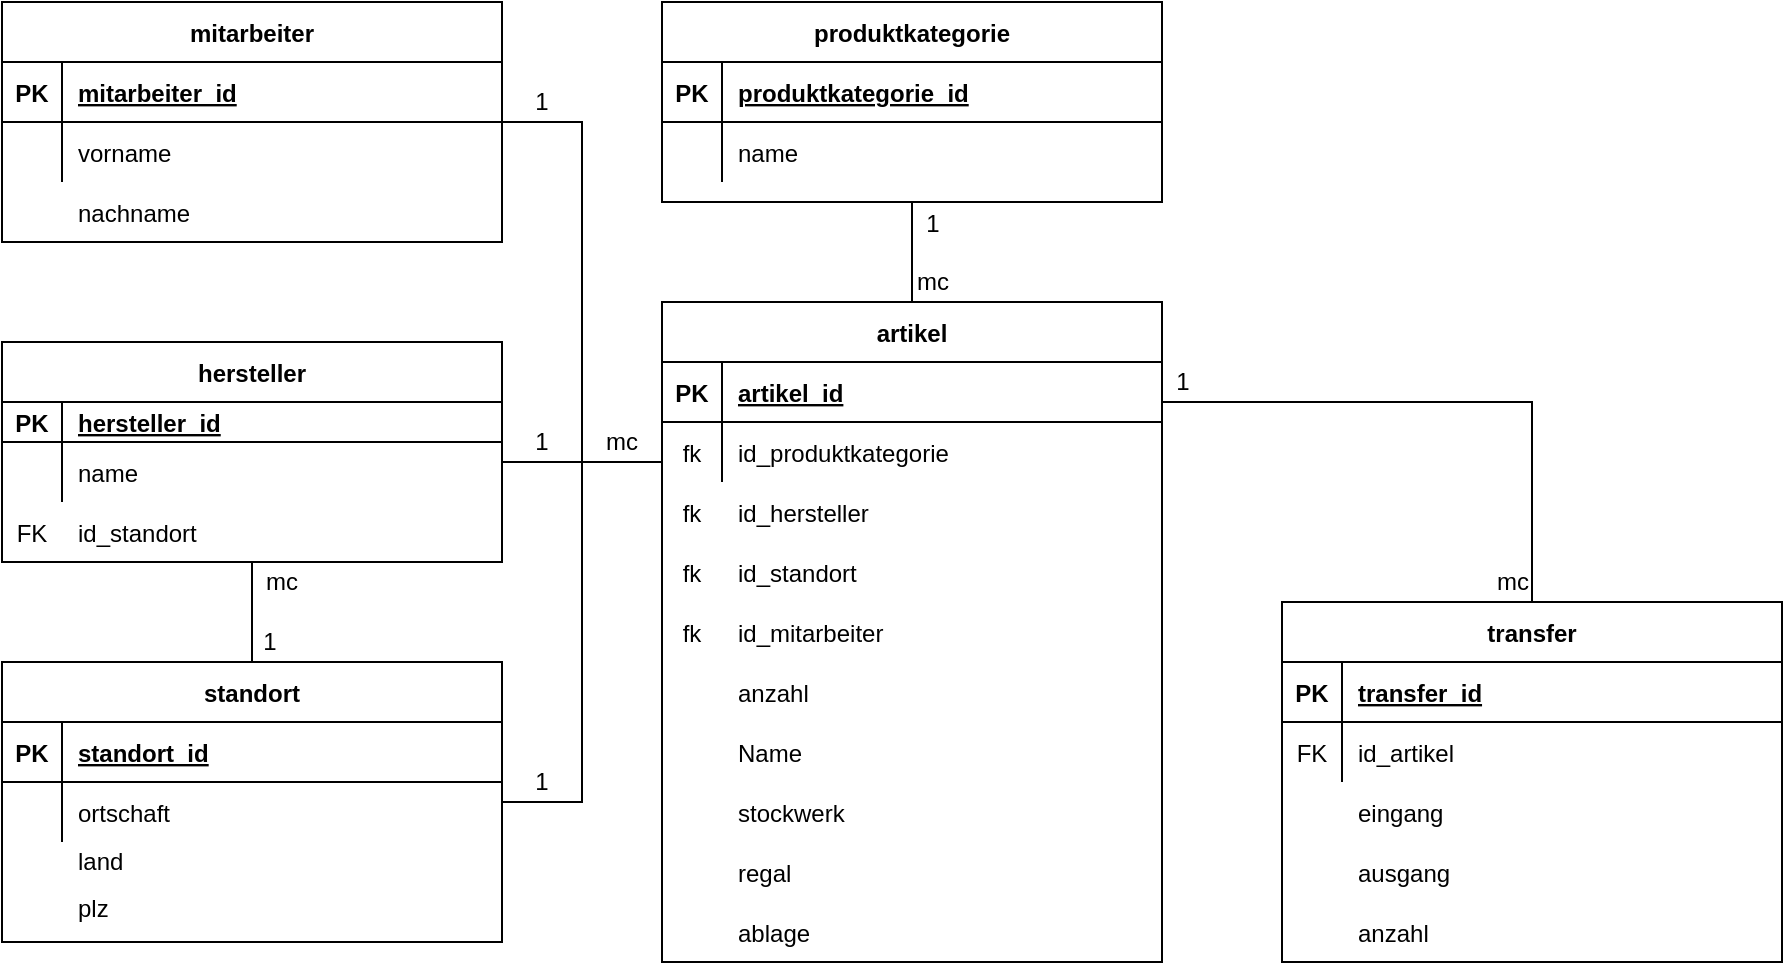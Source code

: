 <mxfile version="13.7.9" type="device"><diagram id="R2lEEEUBdFMjLlhIrx00" name="Page-1"><mxGraphModel dx="905" dy="672" grid="1" gridSize="10" guides="1" tooltips="1" connect="1" arrows="1" fold="1" page="1" pageScale="1" pageWidth="850" pageHeight="1100" math="0" shadow="0" extFonts="Permanent Marker^https://fonts.googleapis.com/css?family=Permanent+Marker"><root><mxCell id="0"/><mxCell id="1" parent="0"/><mxCell id="7EhDEFcTuI5stFCjLQC7-51" value="fk" style="shape=partialRectangle;overflow=hidden;connectable=0;fillColor=none;top=0;left=0;bottom=0;right=0;horizontal=1;" parent="1" vertex="1"><mxGeometry x="400" y="770" width="30" height="30" as="geometry"/></mxCell><mxCell id="7EhDEFcTuI5stFCjLQC7-52" value="id_hersteller" style="shape=partialRectangle;overflow=hidden;connectable=0;fillColor=none;top=0;left=0;bottom=0;right=0;align=left;spacingLeft=6;" parent="1" vertex="1"><mxGeometry x="430" y="770" width="220" height="30" as="geometry"/></mxCell><mxCell id="7EhDEFcTuI5stFCjLQC7-53" value="fk" style="shape=partialRectangle;overflow=hidden;connectable=0;fillColor=none;top=0;left=0;bottom=0;right=0;horizontal=1;" parent="1" vertex="1"><mxGeometry x="400" y="800" width="30" height="30" as="geometry"/></mxCell><mxCell id="7EhDEFcTuI5stFCjLQC7-54" value="id_standort" style="shape=partialRectangle;overflow=hidden;connectable=0;fillColor=none;top=0;left=0;bottom=0;right=0;align=left;spacingLeft=6;" parent="1" vertex="1"><mxGeometry x="430" y="800" width="220" height="30" as="geometry"/></mxCell><mxCell id="7EhDEFcTuI5stFCjLQC7-62" value="id_mitarbeiter" style="shape=partialRectangle;overflow=hidden;connectable=0;fillColor=none;top=0;left=0;bottom=0;right=0;align=left;spacingLeft=6;" parent="1" vertex="1"><mxGeometry x="430" y="830" width="220" height="30" as="geometry"/></mxCell><mxCell id="7EhDEFcTuI5stFCjLQC7-63" value="anzahl" style="shape=partialRectangle;overflow=hidden;connectable=0;fillColor=none;top=0;left=0;bottom=0;right=0;align=left;spacingLeft=6;" parent="1" vertex="1"><mxGeometry x="430" y="860" width="220" height="30" as="geometry"/></mxCell><mxCell id="7EhDEFcTuI5stFCjLQC7-65" value="name" style="shape=partialRectangle;overflow=hidden;connectable=0;fillColor=none;top=0;left=0;bottom=0;right=0;align=left;spacingLeft=6;" parent="1" vertex="1"><mxGeometry x="100" y="750" width="220" height="30" as="geometry"/></mxCell><mxCell id="7EhDEFcTuI5stFCjLQC7-66" value="id_standort" style="shape=partialRectangle;overflow=hidden;connectable=0;fillColor=none;top=0;left=0;bottom=0;right=0;align=left;spacingLeft=6;" parent="1" vertex="1"><mxGeometry x="100" y="780" width="220" height="30" as="geometry"/></mxCell><mxCell id="7EhDEFcTuI5stFCjLQC7-74" value="" style="group" parent="1" vertex="1" connectable="0"><mxGeometry x="710" y="830" width="250" height="180" as="geometry"/></mxCell><mxCell id="7EhDEFcTuI5stFCjLQC7-22" value="transfer" style="shape=table;startSize=30;container=1;collapsible=1;childLayout=tableLayout;fixedRows=1;rowLines=0;fontStyle=1;align=center;resizeLast=1;" parent="7EhDEFcTuI5stFCjLQC7-74" vertex="1"><mxGeometry width="250" height="180" as="geometry"/></mxCell><mxCell id="7EhDEFcTuI5stFCjLQC7-23" value="" style="shape=partialRectangle;collapsible=0;dropTarget=0;pointerEvents=0;fillColor=none;points=[[0,0.5],[1,0.5]];portConstraint=eastwest;top=0;left=0;right=0;bottom=1;" parent="7EhDEFcTuI5stFCjLQC7-22" vertex="1"><mxGeometry y="30" width="250" height="30" as="geometry"/></mxCell><mxCell id="7EhDEFcTuI5stFCjLQC7-24" value="PK" style="shape=partialRectangle;overflow=hidden;connectable=0;fillColor=none;top=0;left=0;bottom=0;right=0;fontStyle=1;" parent="7EhDEFcTuI5stFCjLQC7-23" vertex="1"><mxGeometry width="30" height="30" as="geometry"/></mxCell><mxCell id="7EhDEFcTuI5stFCjLQC7-25" value="transfer_id" style="shape=partialRectangle;overflow=hidden;connectable=0;fillColor=none;top=0;left=0;bottom=0;right=0;align=left;spacingLeft=6;fontStyle=5;" parent="7EhDEFcTuI5stFCjLQC7-23" vertex="1"><mxGeometry x="30" width="220" height="30" as="geometry"/></mxCell><mxCell id="7EhDEFcTuI5stFCjLQC7-26" value="" style="shape=partialRectangle;collapsible=0;dropTarget=0;pointerEvents=0;fillColor=none;points=[[0,0.5],[1,0.5]];portConstraint=eastwest;top=0;left=0;right=0;bottom=0;" parent="7EhDEFcTuI5stFCjLQC7-22" vertex="1"><mxGeometry y="60" width="250" height="30" as="geometry"/></mxCell><mxCell id="7EhDEFcTuI5stFCjLQC7-27" value="FK" style="shape=partialRectangle;overflow=hidden;connectable=0;fillColor=none;top=0;left=0;bottom=0;right=0;" parent="7EhDEFcTuI5stFCjLQC7-26" vertex="1"><mxGeometry width="30" height="30" as="geometry"/></mxCell><mxCell id="7EhDEFcTuI5stFCjLQC7-28" value="" style="shape=partialRectangle;overflow=hidden;connectable=0;fillColor=none;top=0;left=0;bottom=0;right=0;align=left;spacingLeft=6;" parent="7EhDEFcTuI5stFCjLQC7-26" vertex="1"><mxGeometry x="30" width="220" height="30" as="geometry"/></mxCell><mxCell id="7EhDEFcTuI5stFCjLQC7-68" value="id_artikel" style="shape=partialRectangle;overflow=hidden;connectable=0;fillColor=none;top=0;left=0;bottom=0;right=0;align=left;spacingLeft=6;" parent="7EhDEFcTuI5stFCjLQC7-74" vertex="1"><mxGeometry x="30" y="60" width="220" height="30" as="geometry"/></mxCell><mxCell id="7EhDEFcTuI5stFCjLQC7-69" value="eingang" style="shape=partialRectangle;overflow=hidden;connectable=0;fillColor=none;top=0;left=0;bottom=0;right=0;align=left;spacingLeft=6;" parent="7EhDEFcTuI5stFCjLQC7-74" vertex="1"><mxGeometry x="30" y="90" width="220" height="30" as="geometry"/></mxCell><mxCell id="7EhDEFcTuI5stFCjLQC7-70" value="ausgang" style="shape=partialRectangle;overflow=hidden;connectable=0;fillColor=none;top=0;left=0;bottom=0;right=0;align=left;spacingLeft=6;" parent="7EhDEFcTuI5stFCjLQC7-74" vertex="1"><mxGeometry x="30" y="120" width="220" height="30" as="geometry"/></mxCell><mxCell id="7EhDEFcTuI5stFCjLQC7-71" value="anzahl" style="shape=partialRectangle;overflow=hidden;connectable=0;fillColor=none;top=0;left=0;bottom=0;right=0;align=left;spacingLeft=6;" parent="7EhDEFcTuI5stFCjLQC7-74" vertex="1"><mxGeometry x="30" y="150" width="220" height="30" as="geometry"/></mxCell><mxCell id="7EhDEFcTuI5stFCjLQC7-75" value="Name" style="shape=partialRectangle;overflow=hidden;connectable=0;fillColor=none;top=0;left=0;bottom=0;right=0;align=left;spacingLeft=6;" parent="1" vertex="1"><mxGeometry x="430" y="890" width="220" height="30" as="geometry"/></mxCell><mxCell id="7EhDEFcTuI5stFCjLQC7-78" value="" style="group" parent="1" vertex="1" connectable="0"><mxGeometry x="70" y="860" width="250" height="140" as="geometry"/></mxCell><mxCell id="7EhDEFcTuI5stFCjLQC7-73" value="" style="group" parent="7EhDEFcTuI5stFCjLQC7-78" vertex="1" connectable="0"><mxGeometry width="250" height="140" as="geometry"/></mxCell><mxCell id="7EhDEFcTuI5stFCjLQC7-15" value="standort" style="shape=table;startSize=30;container=1;collapsible=1;childLayout=tableLayout;fixedRows=1;rowLines=0;fontStyle=1;align=center;resizeLast=1;" parent="7EhDEFcTuI5stFCjLQC7-73" vertex="1"><mxGeometry width="250" height="140" as="geometry"/></mxCell><mxCell id="7EhDEFcTuI5stFCjLQC7-16" value="" style="shape=partialRectangle;collapsible=0;dropTarget=0;pointerEvents=0;fillColor=none;points=[[0,0.5],[1,0.5]];portConstraint=eastwest;top=0;left=0;right=0;bottom=1;" parent="7EhDEFcTuI5stFCjLQC7-15" vertex="1"><mxGeometry y="30" width="250" height="30" as="geometry"/></mxCell><mxCell id="7EhDEFcTuI5stFCjLQC7-17" value="PK" style="shape=partialRectangle;overflow=hidden;connectable=0;fillColor=none;top=0;left=0;bottom=0;right=0;fontStyle=1;" parent="7EhDEFcTuI5stFCjLQC7-16" vertex="1"><mxGeometry width="30" height="30" as="geometry"/></mxCell><mxCell id="7EhDEFcTuI5stFCjLQC7-18" value="standort_id" style="shape=partialRectangle;overflow=hidden;connectable=0;fillColor=none;top=0;left=0;bottom=0;right=0;align=left;spacingLeft=6;fontStyle=5;" parent="7EhDEFcTuI5stFCjLQC7-16" vertex="1"><mxGeometry x="30" width="220" height="30" as="geometry"/></mxCell><mxCell id="7EhDEFcTuI5stFCjLQC7-19" value="" style="shape=partialRectangle;collapsible=0;dropTarget=0;pointerEvents=0;fillColor=none;points=[[0,0.5],[1,0.5]];portConstraint=eastwest;top=0;left=0;right=0;bottom=0;" parent="7EhDEFcTuI5stFCjLQC7-15" vertex="1"><mxGeometry y="60" width="250" height="30" as="geometry"/></mxCell><mxCell id="7EhDEFcTuI5stFCjLQC7-20" value="" style="shape=partialRectangle;overflow=hidden;connectable=0;fillColor=none;top=0;left=0;bottom=0;right=0;" parent="7EhDEFcTuI5stFCjLQC7-19" vertex="1"><mxGeometry width="30" height="30" as="geometry"/></mxCell><mxCell id="7EhDEFcTuI5stFCjLQC7-21" value="ortschaft" style="shape=partialRectangle;overflow=hidden;connectable=0;fillColor=none;top=0;left=0;bottom=0;right=0;align=left;spacingLeft=6;" parent="7EhDEFcTuI5stFCjLQC7-19" vertex="1"><mxGeometry x="30" width="220" height="30" as="geometry"/></mxCell><mxCell id="7EhDEFcTuI5stFCjLQC7-72" value="plz" style="shape=partialRectangle;overflow=hidden;connectable=0;fillColor=none;top=0;left=0;bottom=0;right=0;align=left;spacingLeft=6;" parent="7EhDEFcTuI5stFCjLQC7-73" vertex="1"><mxGeometry x="30" y="105" width="220" height="35" as="geometry"/></mxCell><mxCell id="7EhDEFcTuI5stFCjLQC7-76" value="land" style="shape=partialRectangle;overflow=hidden;connectable=0;fillColor=none;top=0;left=0;bottom=0;right=0;align=left;spacingLeft=6;" parent="7EhDEFcTuI5stFCjLQC7-73" vertex="1"><mxGeometry x="30" y="85" width="220" height="28" as="geometry"/></mxCell><mxCell id="7EhDEFcTuI5stFCjLQC7-79" value="nachname" style="shape=partialRectangle;overflow=hidden;connectable=0;fillColor=none;top=0;left=0;bottom=0;right=0;align=left;spacingLeft=6;" parent="1" vertex="1"><mxGeometry x="100" y="620" width="220" height="30" as="geometry"/></mxCell><mxCell id="7EhDEFcTuI5stFCjLQC7-81" value="fk" style="shape=partialRectangle;overflow=hidden;connectable=0;fillColor=none;top=0;left=0;bottom=0;right=0;horizontal=1;" parent="1" vertex="1"><mxGeometry x="400" y="830" width="30" height="30" as="geometry"/></mxCell><mxCell id="7EhDEFcTuI5stFCjLQC7-82" value="FK" style="shape=partialRectangle;overflow=hidden;connectable=0;fillColor=none;top=0;left=0;bottom=0;right=0;" parent="1" vertex="1"><mxGeometry x="70" y="780" width="30" height="30" as="geometry"/></mxCell><mxCell id="7EhDEFcTuI5stFCjLQC7-83" value="stockwerk" style="shape=partialRectangle;overflow=hidden;connectable=0;fillColor=none;top=0;left=0;bottom=0;right=0;align=left;spacingLeft=6;" parent="1" vertex="1"><mxGeometry x="430" y="920" width="220" height="30" as="geometry"/></mxCell><mxCell id="7EhDEFcTuI5stFCjLQC7-84" value="regal" style="shape=partialRectangle;overflow=hidden;connectable=0;fillColor=none;top=0;left=0;bottom=0;right=0;align=left;spacingLeft=6;" parent="1" vertex="1"><mxGeometry x="430" y="950" width="220" height="30" as="geometry"/></mxCell><mxCell id="7EhDEFcTuI5stFCjLQC7-85" value="ablage" style="shape=partialRectangle;overflow=hidden;connectable=0;fillColor=none;top=0;left=0;bottom=0;right=0;align=left;spacingLeft=6;" parent="1" vertex="1"><mxGeometry x="430" y="980" width="220" height="30" as="geometry"/></mxCell><mxCell id="7EhDEFcTuI5stFCjLQC7-88" style="edgeStyle=orthogonalEdgeStyle;rounded=0;orthogonalLoop=1;jettySize=auto;html=1;endArrow=none;endFill=0;" parent="1" source="C-vyLk0tnHw3VtMMgP7b-23" target="7EhDEFcTuI5stFCjLQC7-1" edge="1"><mxGeometry relative="1" as="geometry"/></mxCell><mxCell id="7EhDEFcTuI5stFCjLQC7-89" style="edgeStyle=orthogonalEdgeStyle;rounded=0;orthogonalLoop=1;jettySize=auto;html=1;endArrow=none;endFill=0;" parent="1" source="C-vyLk0tnHw3VtMMgP7b-23" target="7EhDEFcTuI5stFCjLQC7-43" edge="1"><mxGeometry relative="1" as="geometry"><Array as="points"><mxPoint x="360" y="760"/><mxPoint x="360" y="590"/></Array></mxGeometry></mxCell><mxCell id="7EhDEFcTuI5stFCjLQC7-91" style="edgeStyle=orthogonalEdgeStyle;rounded=0;orthogonalLoop=1;jettySize=auto;html=1;endArrow=none;endFill=0;" parent="1" source="C-vyLk0tnHw3VtMMgP7b-23" target="7EhDEFcTuI5stFCjLQC7-8" edge="1"><mxGeometry relative="1" as="geometry"><Array as="points"><mxPoint x="390" y="760"/><mxPoint x="390" y="760"/></Array></mxGeometry></mxCell><mxCell id="3fY29KLkUx_pCbF7baEl-1" style="edgeStyle=orthogonalEdgeStyle;rounded=0;orthogonalLoop=1;jettySize=auto;html=1;endArrow=none;endFill=0;" parent="1" source="3fY29KLkUx_pCbF7baEl-2" target="7EhDEFcTuI5stFCjLQC7-15" edge="1"><mxGeometry relative="1" as="geometry"><Array as="points"><mxPoint x="360" y="760"/><mxPoint x="360" y="930"/></Array></mxGeometry></mxCell><mxCell id="C-vyLk0tnHw3VtMMgP7b-23" value="artikel" style="shape=table;startSize=30;container=1;collapsible=1;childLayout=tableLayout;fixedRows=1;rowLines=0;fontStyle=1;align=center;resizeLast=1;" parent="1" vertex="1"><mxGeometry x="400" y="680" width="250" height="330" as="geometry"/></mxCell><mxCell id="C-vyLk0tnHw3VtMMgP7b-24" value="" style="shape=partialRectangle;collapsible=0;dropTarget=0;pointerEvents=0;fillColor=none;points=[[0,0.5],[1,0.5]];portConstraint=eastwest;top=0;left=0;right=0;bottom=1;" parent="C-vyLk0tnHw3VtMMgP7b-23" vertex="1"><mxGeometry y="30" width="250" height="30" as="geometry"/></mxCell><mxCell id="C-vyLk0tnHw3VtMMgP7b-25" value="PK" style="shape=partialRectangle;overflow=hidden;connectable=0;fillColor=none;top=0;left=0;bottom=0;right=0;fontStyle=1;" parent="C-vyLk0tnHw3VtMMgP7b-24" vertex="1"><mxGeometry width="30" height="30" as="geometry"/></mxCell><mxCell id="C-vyLk0tnHw3VtMMgP7b-26" value="artikel_id" style="shape=partialRectangle;overflow=hidden;connectable=0;fillColor=none;top=0;left=0;bottom=0;right=0;align=left;spacingLeft=6;fontStyle=5;" parent="C-vyLk0tnHw3VtMMgP7b-24" vertex="1"><mxGeometry x="30" width="220" height="30" as="geometry"/></mxCell><mxCell id="C-vyLk0tnHw3VtMMgP7b-27" value="" style="shape=partialRectangle;collapsible=0;dropTarget=0;pointerEvents=0;fillColor=none;points=[[0,0.5],[1,0.5]];portConstraint=eastwest;top=0;left=0;right=0;bottom=0;" parent="C-vyLk0tnHw3VtMMgP7b-23" vertex="1"><mxGeometry y="60" width="250" height="30" as="geometry"/></mxCell><mxCell id="C-vyLk0tnHw3VtMMgP7b-28" value="fk" style="shape=partialRectangle;overflow=hidden;connectable=0;fillColor=none;top=0;left=0;bottom=0;right=0;horizontal=1;" parent="C-vyLk0tnHw3VtMMgP7b-27" vertex="1"><mxGeometry width="30" height="30" as="geometry"/></mxCell><mxCell id="C-vyLk0tnHw3VtMMgP7b-29" value="id_produktkategorie" style="shape=partialRectangle;overflow=hidden;connectable=0;fillColor=none;top=0;left=0;bottom=0;right=0;align=left;spacingLeft=6;" parent="C-vyLk0tnHw3VtMMgP7b-27" vertex="1"><mxGeometry x="30" width="220" height="30" as="geometry"/></mxCell><mxCell id="h6s0ormf8SYAG6ea_8el-1" style="edgeStyle=orthogonalEdgeStyle;rounded=0;orthogonalLoop=1;jettySize=auto;html=1;endArrow=none;endFill=0;" parent="1" source="7EhDEFcTuI5stFCjLQC7-8" target="7EhDEFcTuI5stFCjLQC7-15" edge="1"><mxGeometry relative="1" as="geometry"/></mxCell><mxCell id="7EhDEFcTuI5stFCjLQC7-8" value="hersteller" style="shape=table;startSize=30;container=1;collapsible=1;childLayout=tableLayout;fixedRows=1;rowLines=0;fontStyle=1;align=center;resizeLast=1;" parent="1" vertex="1"><mxGeometry x="70" y="700" width="250" height="110" as="geometry"/></mxCell><mxCell id="7EhDEFcTuI5stFCjLQC7-9" value="" style="shape=partialRectangle;collapsible=0;dropTarget=0;pointerEvents=0;fillColor=none;points=[[0,0.5],[1,0.5]];portConstraint=eastwest;top=0;left=0;right=0;bottom=1;" parent="7EhDEFcTuI5stFCjLQC7-8" vertex="1"><mxGeometry y="30" width="250" height="20" as="geometry"/></mxCell><mxCell id="7EhDEFcTuI5stFCjLQC7-10" value="PK" style="shape=partialRectangle;overflow=hidden;connectable=0;fillColor=none;top=0;left=0;bottom=0;right=0;fontStyle=1;" parent="7EhDEFcTuI5stFCjLQC7-9" vertex="1"><mxGeometry width="30" height="20" as="geometry"/></mxCell><mxCell id="7EhDEFcTuI5stFCjLQC7-11" value="hersteller_id" style="shape=partialRectangle;overflow=hidden;connectable=0;fillColor=none;top=0;left=0;bottom=0;right=0;align=left;spacingLeft=6;fontStyle=5;" parent="7EhDEFcTuI5stFCjLQC7-9" vertex="1"><mxGeometry x="30" width="220" height="20" as="geometry"/></mxCell><mxCell id="7EhDEFcTuI5stFCjLQC7-12" value="" style="shape=partialRectangle;collapsible=0;dropTarget=0;pointerEvents=0;fillColor=none;points=[[0,0.5],[1,0.5]];portConstraint=eastwest;top=0;left=0;right=0;bottom=0;" parent="7EhDEFcTuI5stFCjLQC7-8" vertex="1"><mxGeometry y="50" width="250" height="30" as="geometry"/></mxCell><mxCell id="7EhDEFcTuI5stFCjLQC7-13" value="" style="shape=partialRectangle;overflow=hidden;connectable=0;fillColor=none;top=0;left=0;bottom=0;right=0;" parent="7EhDEFcTuI5stFCjLQC7-12" vertex="1"><mxGeometry width="30" height="30" as="geometry"/></mxCell><mxCell id="7EhDEFcTuI5stFCjLQC7-14" value="" style="shape=partialRectangle;overflow=hidden;connectable=0;fillColor=none;top=0;left=0;bottom=0;right=0;align=left;spacingLeft=6;" parent="7EhDEFcTuI5stFCjLQC7-12" vertex="1"><mxGeometry x="30" width="220" height="30" as="geometry"/></mxCell><mxCell id="ZTk1k1ro84yPz1yUK3Gn-1" value="1&lt;br&gt;&amp;nbsp;&amp;nbsp;&lt;br&gt;mc" style="text;html=1;align=center;verticalAlign=middle;resizable=0;points=[];autosize=1;" parent="1" vertex="1"><mxGeometry x="520" y="630" width="30" height="50" as="geometry"/></mxCell><mxCell id="7EhDEFcTuI5stFCjLQC7-1" value="produktkategorie" style="shape=table;startSize=30;container=1;collapsible=1;childLayout=tableLayout;fixedRows=1;rowLines=0;fontStyle=1;align=center;resizeLast=1;" parent="1" vertex="1"><mxGeometry x="400" y="530" width="250" height="100.0" as="geometry"/></mxCell><mxCell id="7EhDEFcTuI5stFCjLQC7-2" value="" style="shape=partialRectangle;collapsible=0;dropTarget=0;pointerEvents=0;fillColor=none;points=[[0,0.5],[1,0.5]];portConstraint=eastwest;top=0;left=0;right=0;bottom=1;" parent="7EhDEFcTuI5stFCjLQC7-1" vertex="1"><mxGeometry y="30" width="250" height="30" as="geometry"/></mxCell><mxCell id="7EhDEFcTuI5stFCjLQC7-3" value="PK" style="shape=partialRectangle;overflow=hidden;connectable=0;fillColor=none;top=0;left=0;bottom=0;right=0;fontStyle=1;" parent="7EhDEFcTuI5stFCjLQC7-2" vertex="1"><mxGeometry width="30" height="30" as="geometry"/></mxCell><mxCell id="7EhDEFcTuI5stFCjLQC7-4" value="produktkategorie_id" style="shape=partialRectangle;overflow=hidden;connectable=0;fillColor=none;top=0;left=0;bottom=0;right=0;align=left;spacingLeft=6;fontStyle=5;" parent="7EhDEFcTuI5stFCjLQC7-2" vertex="1"><mxGeometry x="30" width="220" height="30" as="geometry"/></mxCell><mxCell id="7EhDEFcTuI5stFCjLQC7-5" value="" style="shape=partialRectangle;collapsible=0;dropTarget=0;pointerEvents=0;fillColor=none;points=[[0,0.5],[1,0.5]];portConstraint=eastwest;top=0;left=0;right=0;bottom=0;" parent="7EhDEFcTuI5stFCjLQC7-1" vertex="1"><mxGeometry y="60" width="250" height="30" as="geometry"/></mxCell><mxCell id="7EhDEFcTuI5stFCjLQC7-6" value="" style="shape=partialRectangle;overflow=hidden;connectable=0;fillColor=none;top=0;left=0;bottom=0;right=0;" parent="7EhDEFcTuI5stFCjLQC7-5" vertex="1"><mxGeometry width="30" height="30" as="geometry"/></mxCell><mxCell id="7EhDEFcTuI5stFCjLQC7-7" value="name" style="shape=partialRectangle;overflow=hidden;connectable=0;fillColor=none;top=0;left=0;bottom=0;right=0;align=left;spacingLeft=6;" parent="7EhDEFcTuI5stFCjLQC7-5" vertex="1"><mxGeometry x="30" width="220" height="30" as="geometry"/></mxCell><mxCell id="ZTk1k1ro84yPz1yUK3Gn-2" value="1" style="text;html=1;strokeColor=none;fillColor=none;align=center;verticalAlign=middle;whiteSpace=wrap;rounded=0;" parent="1" vertex="1"><mxGeometry x="320" y="570" width="40" height="20" as="geometry"/></mxCell><mxCell id="ZTk1k1ro84yPz1yUK3Gn-3" value="mc" style="text;html=1;strokeColor=none;fillColor=none;align=center;verticalAlign=middle;whiteSpace=wrap;rounded=0;" parent="1" vertex="1"><mxGeometry x="360" y="740" width="40" height="20" as="geometry"/></mxCell><mxCell id="7EhDEFcTuI5stFCjLQC7-43" value="mitarbeiter" style="shape=table;startSize=30;container=1;collapsible=1;childLayout=tableLayout;fixedRows=1;rowLines=0;fontStyle=1;align=center;resizeLast=1;" parent="1" vertex="1"><mxGeometry x="70" y="530" width="250" height="120" as="geometry"/></mxCell><mxCell id="7EhDEFcTuI5stFCjLQC7-44" value="" style="shape=partialRectangle;collapsible=0;dropTarget=0;pointerEvents=0;fillColor=none;points=[[0,0.5],[1,0.5]];portConstraint=eastwest;top=0;left=0;right=0;bottom=1;" parent="7EhDEFcTuI5stFCjLQC7-43" vertex="1"><mxGeometry y="30" width="250" height="30" as="geometry"/></mxCell><mxCell id="7EhDEFcTuI5stFCjLQC7-45" value="PK" style="shape=partialRectangle;overflow=hidden;connectable=0;fillColor=none;top=0;left=0;bottom=0;right=0;fontStyle=1;" parent="7EhDEFcTuI5stFCjLQC7-44" vertex="1"><mxGeometry width="30" height="30" as="geometry"/></mxCell><mxCell id="7EhDEFcTuI5stFCjLQC7-46" value="mitarbeiter_id" style="shape=partialRectangle;overflow=hidden;connectable=0;fillColor=none;top=0;left=0;bottom=0;right=0;align=left;spacingLeft=6;fontStyle=5;" parent="7EhDEFcTuI5stFCjLQC7-44" vertex="1"><mxGeometry x="30" width="220" height="30" as="geometry"/></mxCell><mxCell id="7EhDEFcTuI5stFCjLQC7-47" value="" style="shape=partialRectangle;collapsible=0;dropTarget=0;pointerEvents=0;fillColor=none;points=[[0,0.5],[1,0.5]];portConstraint=eastwest;top=0;left=0;right=0;bottom=0;" parent="7EhDEFcTuI5stFCjLQC7-43" vertex="1"><mxGeometry y="60" width="250" height="30" as="geometry"/></mxCell><mxCell id="7EhDEFcTuI5stFCjLQC7-48" value="" style="shape=partialRectangle;overflow=hidden;connectable=0;fillColor=none;top=0;left=0;bottom=0;right=0;" parent="7EhDEFcTuI5stFCjLQC7-47" vertex="1"><mxGeometry width="30" height="30" as="geometry"/></mxCell><mxCell id="7EhDEFcTuI5stFCjLQC7-49" value="vorname" style="shape=partialRectangle;overflow=hidden;connectable=0;fillColor=none;top=0;left=0;bottom=0;right=0;align=left;spacingLeft=6;" parent="7EhDEFcTuI5stFCjLQC7-47" vertex="1"><mxGeometry x="30" width="220" height="30" as="geometry"/></mxCell><mxCell id="3fY29KLkUx_pCbF7baEl-3" value="1" style="text;html=1;strokeColor=none;fillColor=none;align=center;verticalAlign=middle;whiteSpace=wrap;rounded=0;" parent="1" vertex="1"><mxGeometry x="320" y="740" width="40" height="20" as="geometry"/></mxCell><mxCell id="3fY29KLkUx_pCbF7baEl-2" value="1" style="text;html=1;strokeColor=none;fillColor=none;align=center;verticalAlign=middle;whiteSpace=wrap;rounded=0;" parent="1" vertex="1"><mxGeometry x="320" y="910" width="40" height="20" as="geometry"/></mxCell><mxCell id="h6s0ormf8SYAG6ea_8el-2" value="1" style="text;html=1;strokeColor=none;fillColor=none;align=center;verticalAlign=middle;whiteSpace=wrap;rounded=0;" parent="1" vertex="1"><mxGeometry x="184" y="840" width="40" height="20" as="geometry"/></mxCell><mxCell id="h6s0ormf8SYAG6ea_8el-3" value="mc" style="text;html=1;strokeColor=none;fillColor=none;align=center;verticalAlign=middle;whiteSpace=wrap;rounded=0;" parent="1" vertex="1"><mxGeometry x="190" y="810" width="40" height="20" as="geometry"/></mxCell><mxCell id="OH8fL4fcLBIeJ_sYKx9i-1" style="edgeStyle=orthogonalEdgeStyle;rounded=0;orthogonalLoop=1;jettySize=auto;html=1;endArrow=none;endFill=0;" edge="1" parent="1" source="7EhDEFcTuI5stFCjLQC7-22" target="C-vyLk0tnHw3VtMMgP7b-23"><mxGeometry relative="1" as="geometry"><Array as="points"><mxPoint x="835" y="730"/></Array></mxGeometry></mxCell><mxCell id="OH8fL4fcLBIeJ_sYKx9i-2" value="mc" style="text;html=1;align=center;verticalAlign=middle;resizable=0;points=[];autosize=1;" vertex="1" parent="1"><mxGeometry x="810" y="810" width="30" height="20" as="geometry"/></mxCell><mxCell id="OH8fL4fcLBIeJ_sYKx9i-3" value="1" style="text;html=1;align=center;verticalAlign=middle;resizable=0;points=[];autosize=1;" vertex="1" parent="1"><mxGeometry x="650" y="710" width="20" height="20" as="geometry"/></mxCell></root></mxGraphModel></diagram></mxfile>